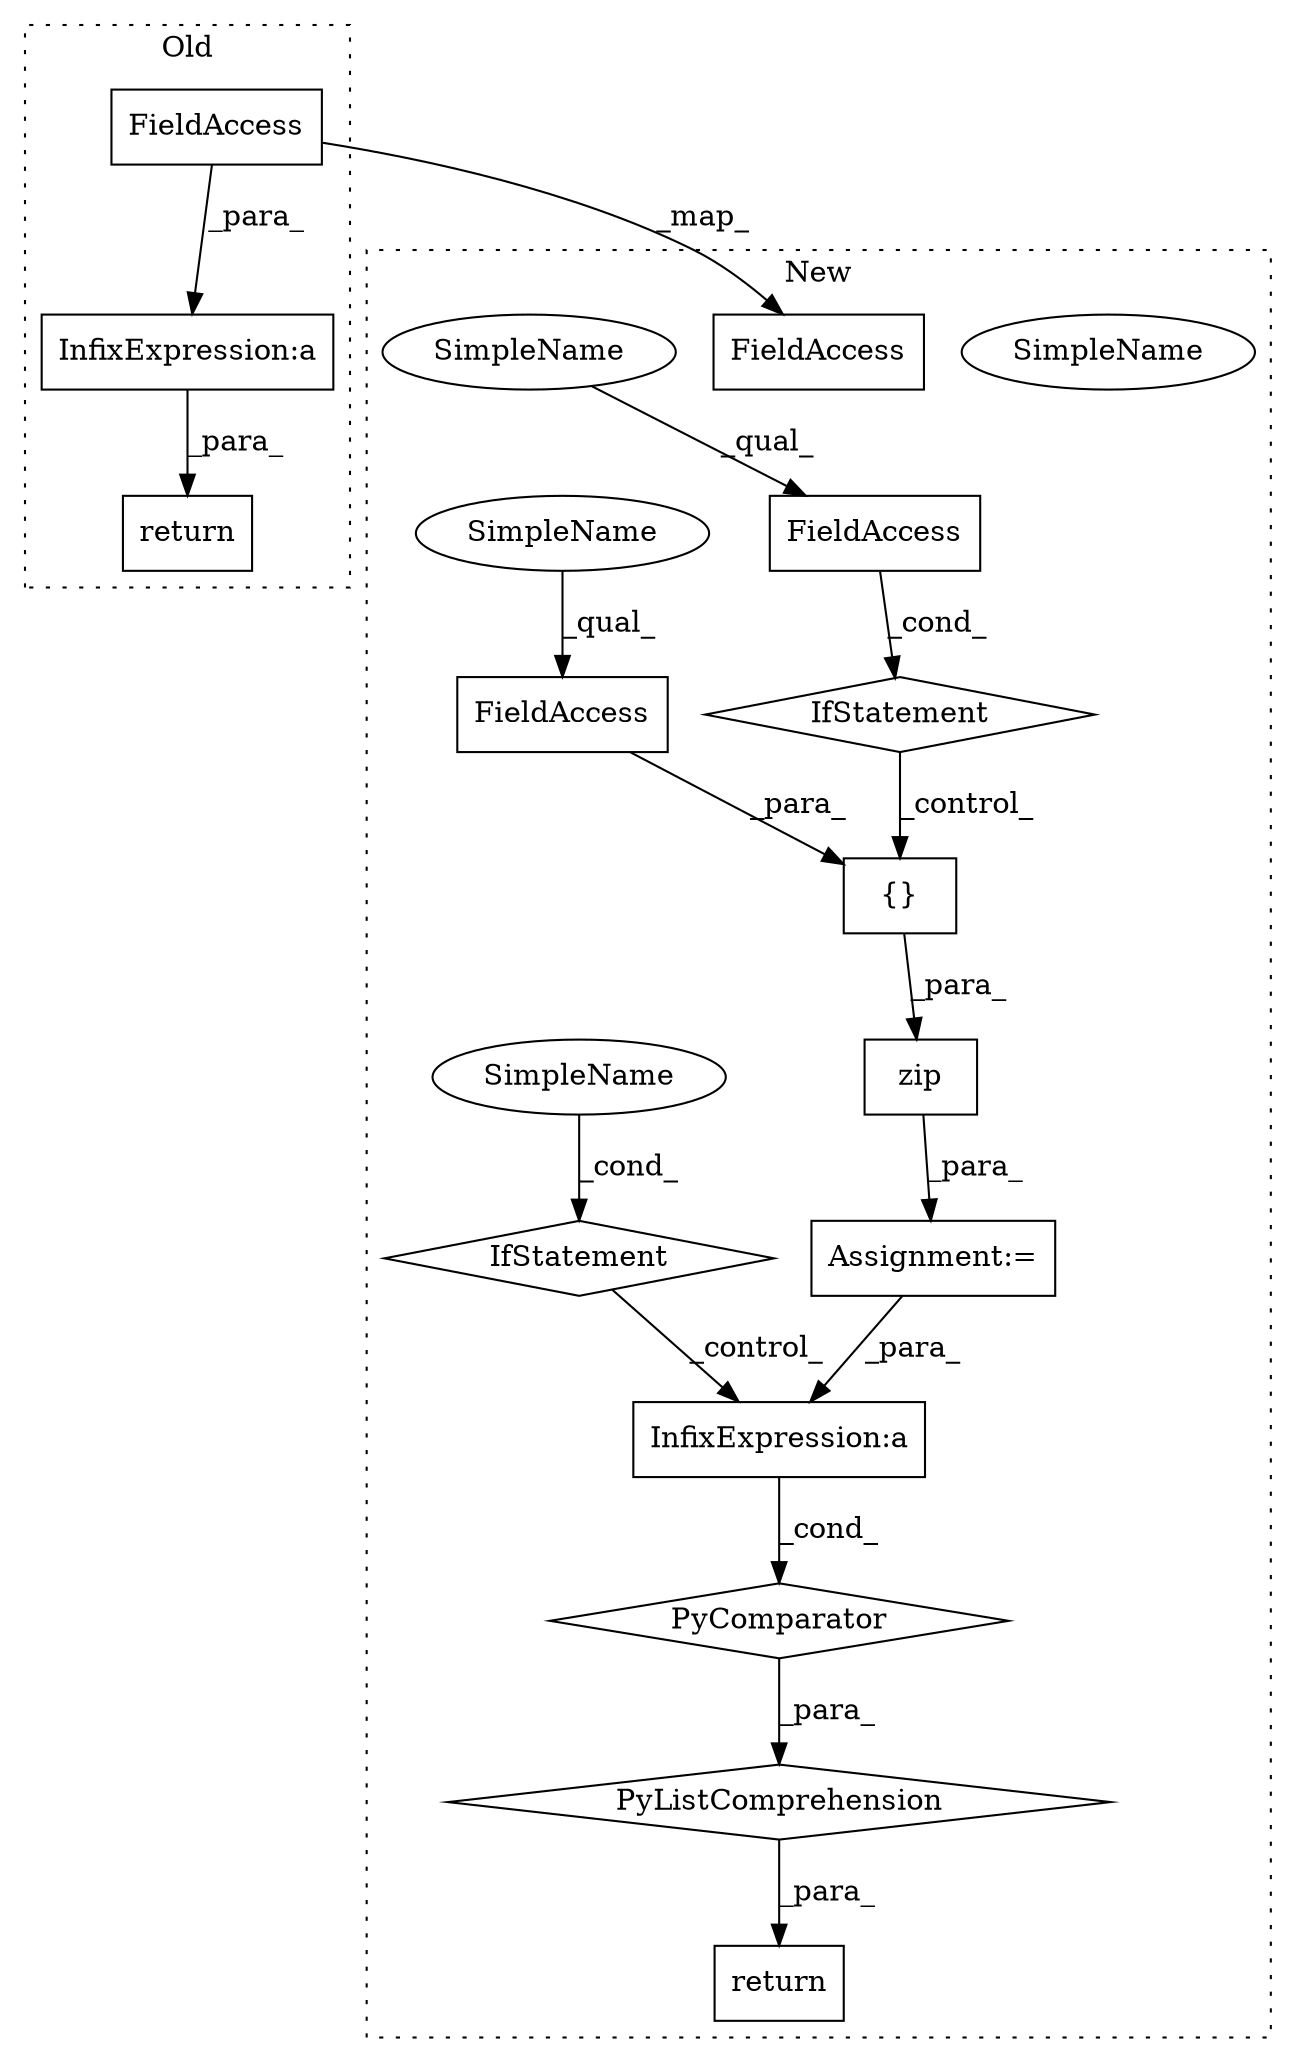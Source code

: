 digraph G {
subgraph cluster0 {
1 [label="return" a="41" s="7893" l="7" shape="box"];
4 [label="InfixExpression:a" a="27" s="7949" l="3" shape="box"];
16 [label="FieldAccess" a="22" s="7952" l="13" shape="box"];
label = "Old";
style="dotted";
}
subgraph cluster1 {
2 [label="zip" a="32" s="10039,10200" l="4,1" shape="box"];
3 [label="return" a="41" s="9923" l="18" shape="box"];
5 [label="PyComparator" a="113" s="10032" l="178" shape="diamond"];
6 [label="InfixExpression:a" a="27" s="9948" l="3" shape="box"];
7 [label="{}" a="4" s="10124,10131" l="1,1" shape="box"];
8 [label="SimpleName" a="42" s="10205" l="5" shape="ellipse"];
9 [label="IfStatement" a="25" s="10032" l="178" shape="diamond"];
10 [label="FieldAccess" a="22" s="10079" l="24" shape="box"];
11 [label="FieldAccess" a="22" s="10125" l="6" shape="box"];
12 [label="IfStatement" a="25" s="10103" l="3" shape="diamond"];
13 [label="PyListComprehension" a="109" s="9941" l="277" shape="diamond"];
14 [label="Assignment:=" a="7" s="10032" l="178" shape="box"];
15 [label="FieldAccess" a="22" s="10160" l="13" shape="box"];
17 [label="SimpleName" a="42" s="10079" l="4" shape="ellipse"];
18 [label="SimpleName" a="42" s="10125" l="4" shape="ellipse"];
19 [label="SimpleName" a="42" s="10205" l="5" shape="ellipse"];
label = "New";
style="dotted";
}
2 -> 14 [label="_para_"];
4 -> 1 [label="_para_"];
5 -> 13 [label="_para_"];
6 -> 5 [label="_cond_"];
7 -> 2 [label="_para_"];
9 -> 6 [label="_control_"];
10 -> 12 [label="_cond_"];
11 -> 7 [label="_para_"];
12 -> 7 [label="_control_"];
13 -> 3 [label="_para_"];
14 -> 6 [label="_para_"];
16 -> 15 [label="_map_"];
16 -> 4 [label="_para_"];
17 -> 10 [label="_qual_"];
18 -> 11 [label="_qual_"];
19 -> 9 [label="_cond_"];
}